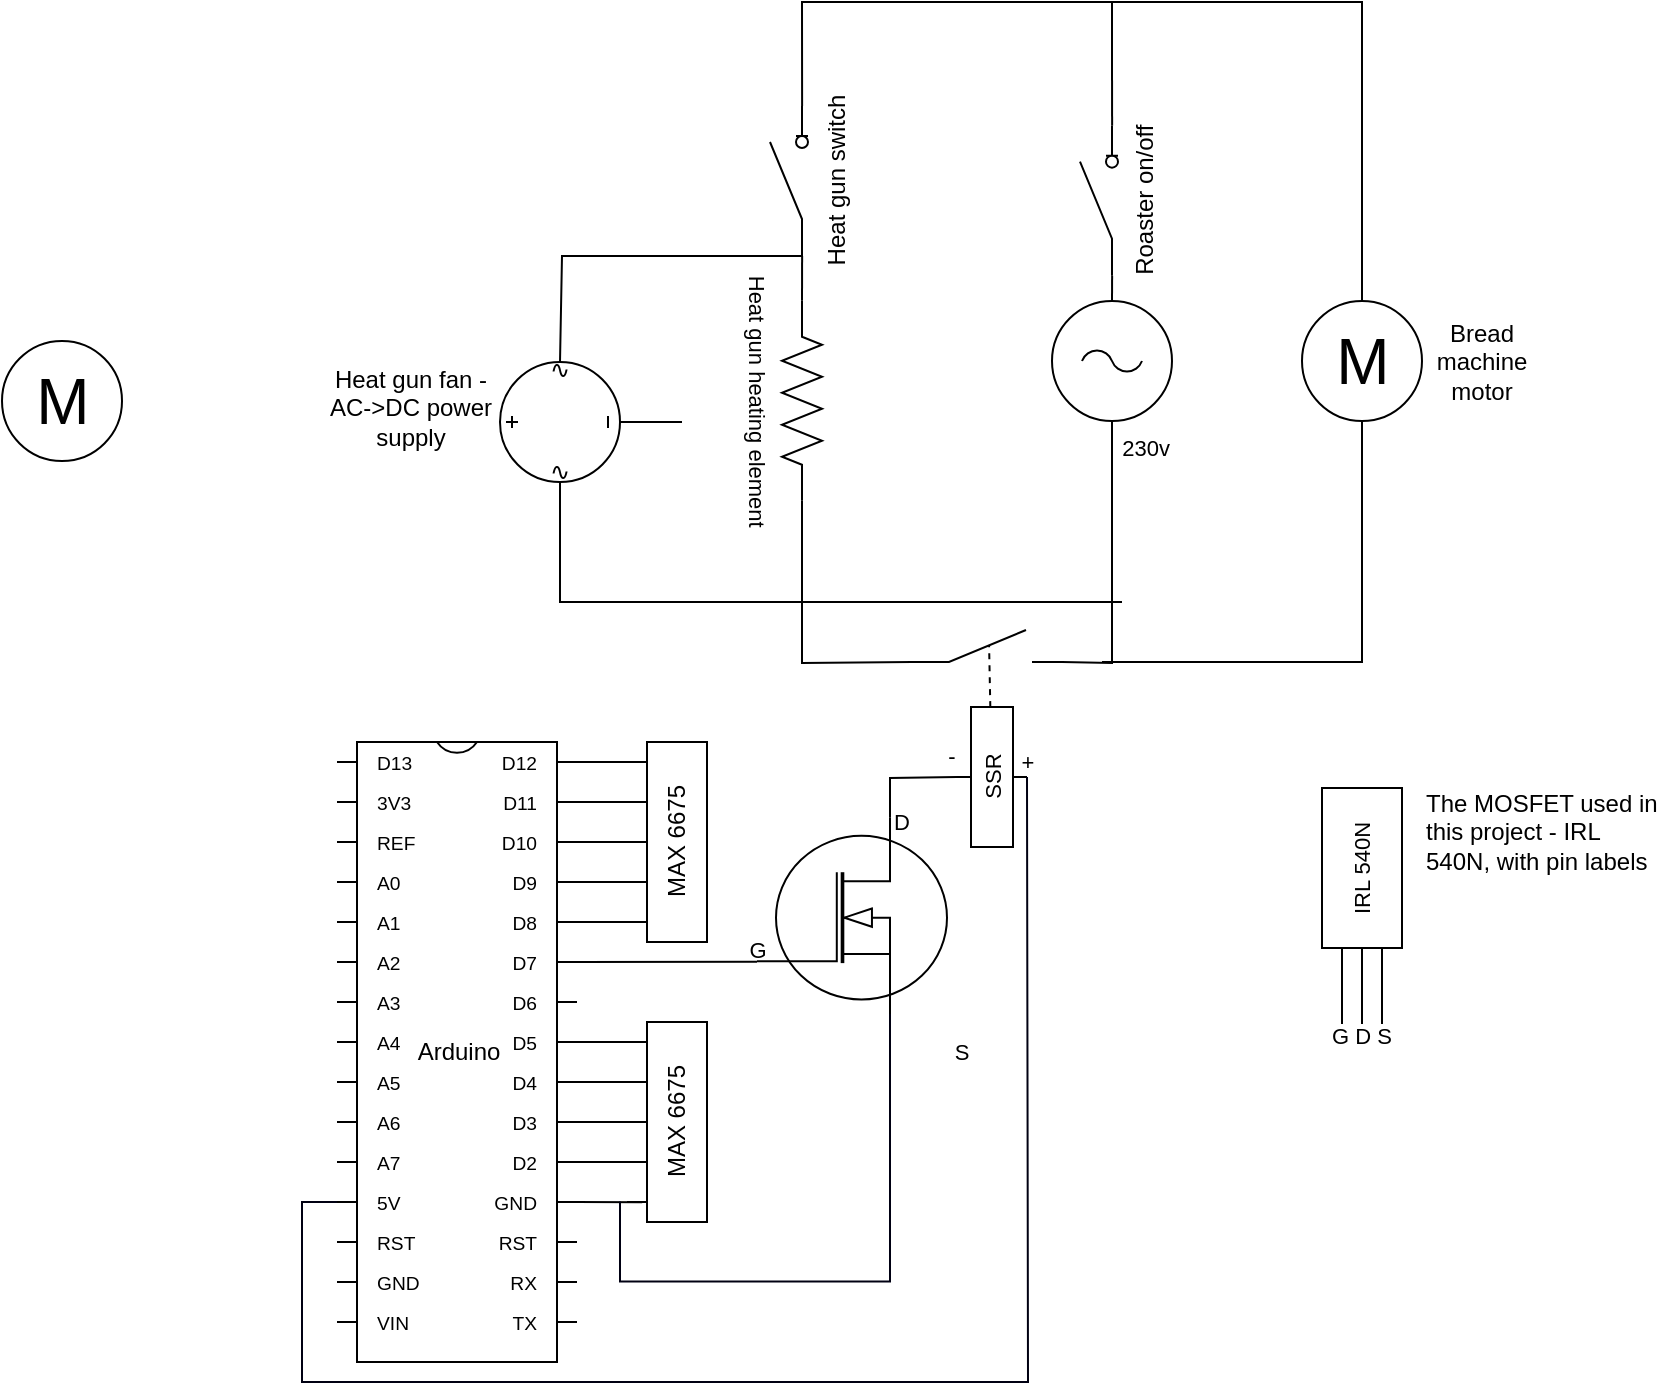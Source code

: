 <mxfile version="14.4.9" type="github">
  <diagram id="M0jLvkhvh299AZz5LMJN" name="Page-1">
    <mxGraphModel dx="1808" dy="1717" grid="1" gridSize="10" guides="1" tooltips="1" connect="1" arrows="1" fold="1" page="1" pageScale="1" pageWidth="826" pageHeight="1169" math="0" shadow="0">
      <root>
        <mxCell id="0" />
        <mxCell id="1" parent="0" />
        <mxCell id="_sq7ASWBBYEvkGENBaiG-1" value="Arduino" style="shadow=0;dashed=0;align=center;fillColor=#ffffff;html=1;strokeWidth=1;shape=mxgraph.electrical.logic_gates.dual_inline_ic;labelNames=D13,3V3,REF,A0,A1,A2,A3,A4,A5,A6,A7,5V,RST,GND,VIN,TX,RX,RST,GND,D2,D3,D4,D5,D6,D7,D8,D9,D10,D11,D12;pinSpacing=20;labelCount=30;pinLabelType=cust;" parent="1" vertex="1">
          <mxGeometry x="57.5" y="170" width="120" height="310" as="geometry" />
        </mxCell>
        <mxCell id="_sq7ASWBBYEvkGENBaiG-6" value="" style="verticalLabelPosition=bottom;shadow=0;dashed=0;align=center;fillColor=#ffffff;html=1;verticalAlign=top;strokeWidth=1;shape=mxgraph.electrical.mosfets1.n-channel_mosfet_1;" parent="1" vertex="1">
          <mxGeometry x="267.5" y="207.83" width="95" height="100" as="geometry" />
        </mxCell>
        <mxCell id="_sq7ASWBBYEvkGENBaiG-27" value="" style="endArrow=none;html=1;fontSize=11;exitX=1;exitY=0;exitDx=0;exitDy=230;exitPerimeter=0;rounded=0;entryX=-0.08;entryY=0.901;entryDx=0;entryDy=0;entryPerimeter=0;" parent="1" source="_sq7ASWBBYEvkGENBaiG-1" target="_sq7ASWBBYEvkGENBaiG-21" edge="1">
          <mxGeometry width="50" height="50" relative="1" as="geometry">
            <mxPoint x="57.5" y="550" as="sourcePoint" />
            <mxPoint x="360" y="390" as="targetPoint" />
          </mxGeometry>
        </mxCell>
        <mxCell id="_sq7ASWBBYEvkGENBaiG-20" value="" style="group;direction=west;flipH=0;flipV=0;" parent="1" vertex="1" connectable="0">
          <mxGeometry x="202.5" y="310" width="40" height="100" as="geometry" />
        </mxCell>
        <mxCell id="_sq7ASWBBYEvkGENBaiG-21" value="MAX 6675" style="rounded=0;whiteSpace=wrap;html=1;horizontal=0;align=center;" parent="_sq7ASWBBYEvkGENBaiG-20" vertex="1">
          <mxGeometry x="10" width="30" height="100" as="geometry" />
        </mxCell>
        <mxCell id="_sq7ASWBBYEvkGENBaiG-22" value="" style="endArrow=none;html=1;" parent="_sq7ASWBBYEvkGENBaiG-20" edge="1">
          <mxGeometry width="50" height="50" relative="1" as="geometry">
            <mxPoint y="90" as="sourcePoint" />
            <mxPoint x="10" y="90" as="targetPoint" />
          </mxGeometry>
        </mxCell>
        <mxCell id="_sq7ASWBBYEvkGENBaiG-23" value="" style="endArrow=none;html=1;" parent="_sq7ASWBBYEvkGENBaiG-20" edge="1">
          <mxGeometry width="50" height="50" relative="1" as="geometry">
            <mxPoint y="70" as="sourcePoint" />
            <mxPoint x="10" y="70" as="targetPoint" />
          </mxGeometry>
        </mxCell>
        <mxCell id="_sq7ASWBBYEvkGENBaiG-24" value="" style="endArrow=none;html=1;" parent="_sq7ASWBBYEvkGENBaiG-20" edge="1">
          <mxGeometry width="50" height="50" relative="1" as="geometry">
            <mxPoint y="50.0" as="sourcePoint" />
            <mxPoint x="10" y="50.0" as="targetPoint" />
          </mxGeometry>
        </mxCell>
        <mxCell id="_sq7ASWBBYEvkGENBaiG-25" value="" style="endArrow=none;html=1;" parent="_sq7ASWBBYEvkGENBaiG-20" edge="1">
          <mxGeometry width="50" height="50" relative="1" as="geometry">
            <mxPoint y="30.0" as="sourcePoint" />
            <mxPoint x="10" y="30.0" as="targetPoint" />
          </mxGeometry>
        </mxCell>
        <mxCell id="_sq7ASWBBYEvkGENBaiG-26" value="" style="endArrow=none;html=1;" parent="_sq7ASWBBYEvkGENBaiG-20" edge="1">
          <mxGeometry width="50" height="50" relative="1" as="geometry">
            <mxPoint y="10.0" as="sourcePoint" />
            <mxPoint x="10" y="10.0" as="targetPoint" />
          </mxGeometry>
        </mxCell>
        <mxCell id="_sq7ASWBBYEvkGENBaiG-76" value="" style="endArrow=none;html=1;strokeColor=#000000;fontSize=11;fontColor=#000000;exitX=1;exitY=0;exitDx=0;exitDy=70;exitPerimeter=0;" parent="_sq7ASWBBYEvkGENBaiG-20" edge="1">
          <mxGeometry width="50" height="50" relative="1" as="geometry">
            <mxPoint x="-32.5" y="70" as="sourcePoint" />
            <mxPoint y="70" as="targetPoint" />
          </mxGeometry>
        </mxCell>
        <mxCell id="_sq7ASWBBYEvkGENBaiG-19" value="" style="group" parent="1" vertex="1" connectable="0">
          <mxGeometry x="202.5" y="170" width="40" height="100" as="geometry" />
        </mxCell>
        <mxCell id="_sq7ASWBBYEvkGENBaiG-9" value="MAX 6675" style="rounded=0;whiteSpace=wrap;html=1;horizontal=0;align=center;" parent="_sq7ASWBBYEvkGENBaiG-19" vertex="1">
          <mxGeometry x="10" width="30" height="100" as="geometry" />
        </mxCell>
        <mxCell id="_sq7ASWBBYEvkGENBaiG-10" value="" style="endArrow=none;html=1;" parent="_sq7ASWBBYEvkGENBaiG-19" edge="1">
          <mxGeometry width="50" height="50" relative="1" as="geometry">
            <mxPoint y="90" as="sourcePoint" />
            <mxPoint x="10" y="90" as="targetPoint" />
          </mxGeometry>
        </mxCell>
        <mxCell id="_sq7ASWBBYEvkGENBaiG-12" value="" style="endArrow=none;html=1;" parent="_sq7ASWBBYEvkGENBaiG-19" edge="1">
          <mxGeometry width="50" height="50" relative="1" as="geometry">
            <mxPoint y="70" as="sourcePoint" />
            <mxPoint x="10" y="70" as="targetPoint" />
          </mxGeometry>
        </mxCell>
        <mxCell id="_sq7ASWBBYEvkGENBaiG-13" value="" style="endArrow=none;html=1;" parent="_sq7ASWBBYEvkGENBaiG-19" edge="1">
          <mxGeometry width="50" height="50" relative="1" as="geometry">
            <mxPoint y="50.0" as="sourcePoint" />
            <mxPoint x="10" y="50.0" as="targetPoint" />
          </mxGeometry>
        </mxCell>
        <mxCell id="_sq7ASWBBYEvkGENBaiG-14" value="" style="endArrow=none;html=1;" parent="_sq7ASWBBYEvkGENBaiG-19" edge="1">
          <mxGeometry width="50" height="50" relative="1" as="geometry">
            <mxPoint y="30.0" as="sourcePoint" />
            <mxPoint x="10" y="30.0" as="targetPoint" />
          </mxGeometry>
        </mxCell>
        <mxCell id="_sq7ASWBBYEvkGENBaiG-15" value="" style="endArrow=none;html=1;" parent="_sq7ASWBBYEvkGENBaiG-19" edge="1">
          <mxGeometry width="50" height="50" relative="1" as="geometry">
            <mxPoint y="10.0" as="sourcePoint" />
            <mxPoint x="10" y="10.0" as="targetPoint" />
          </mxGeometry>
        </mxCell>
        <mxCell id="_sq7ASWBBYEvkGENBaiG-33" value="" style="endArrow=none;html=1;fontSize=11;exitX=1;exitY=0;exitDx=0;exitDy=170;exitPerimeter=0;" parent="1" source="_sq7ASWBBYEvkGENBaiG-1" edge="1">
          <mxGeometry width="50" height="50" relative="1" as="geometry">
            <mxPoint x="27.5" y="560" as="sourcePoint" />
            <mxPoint x="207.5" y="340" as="targetPoint" />
          </mxGeometry>
        </mxCell>
        <mxCell id="_sq7ASWBBYEvkGENBaiG-35" value="" style="endArrow=none;html=1;fontSize=11;exitX=1;exitY=0;exitDx=0;exitDy=150;exitPerimeter=0;" parent="1" source="_sq7ASWBBYEvkGENBaiG-1" edge="1">
          <mxGeometry width="50" height="50" relative="1" as="geometry">
            <mxPoint x="27.5" y="630" as="sourcePoint" />
            <mxPoint x="207.5" y="320" as="targetPoint" />
          </mxGeometry>
        </mxCell>
        <mxCell id="nAN5A21IbzPLfW9n5xh4-4" style="edgeStyle=orthogonalEdgeStyle;rounded=0;orthogonalLoop=1;jettySize=auto;html=1;exitX=0.5;exitY=0;exitDx=0;exitDy=0;exitPerimeter=0;entryX=0;entryY=0.845;entryDx=0;entryDy=0;entryPerimeter=0;endArrow=none;endFill=0;" parent="1" source="_sq7ASWBBYEvkGENBaiG-37" target="nAN5A21IbzPLfW9n5xh4-1" edge="1">
          <mxGeometry relative="1" as="geometry" />
        </mxCell>
        <mxCell id="_sq7ASWBBYEvkGENBaiG-37" value="230v" style="pointerEvents=1;verticalLabelPosition=bottom;shadow=0;dashed=0;align=right;fillColor=#ffffff;html=1;verticalAlign=top;strokeWidth=1;shape=mxgraph.electrical.signal_sources.ac_source;fontSize=11;" parent="1" vertex="1">
          <mxGeometry x="415" y="-50.5" width="60" height="60" as="geometry" />
        </mxCell>
        <mxCell id="_sq7ASWBBYEvkGENBaiG-39" value="SSR&lt;br&gt;" style="pointerEvents=1;verticalLabelPosition=middle;shadow=0;dashed=0;align=center;fillColor=#ffffff;html=1;verticalAlign=middle;strokeWidth=1;shape=mxgraph.electrical.electro-mechanical.relay_coil;fontSize=11;horizontal=1;labelPosition=center;fontColor=#000000;rotation=-90;" parent="1" vertex="1">
          <mxGeometry x="350" y="170" width="70" height="35" as="geometry" />
        </mxCell>
        <mxCell id="_sq7ASWBBYEvkGENBaiG-41" value="" style="pointerEvents=1;verticalLabelPosition=bottom;shadow=0;dashed=0;align=center;fillColor=#ffffff;html=1;verticalAlign=top;strokeWidth=1;shape=mxgraph.electrical.electro-mechanical.make_contact;fontSize=11;" parent="1" vertex="1">
          <mxGeometry x="345" y="114" width="75" height="16" as="geometry" />
        </mxCell>
        <mxCell id="_sq7ASWBBYEvkGENBaiG-43" value="" style="endArrow=none;html=1;fontSize=11;exitX=1;exitY=0;exitDx=0;exitDy=10;exitPerimeter=0;" parent="1" source="_sq7ASWBBYEvkGENBaiG-1" edge="1">
          <mxGeometry width="50" height="50" relative="1" as="geometry">
            <mxPoint x="30" y="560" as="sourcePoint" />
            <mxPoint x="210" y="180" as="targetPoint" />
          </mxGeometry>
        </mxCell>
        <mxCell id="_sq7ASWBBYEvkGENBaiG-44" value="" style="endArrow=none;html=1;fontSize=11;exitX=1;exitY=0;exitDx=0;exitDy=30;exitPerimeter=0;" parent="1" source="_sq7ASWBBYEvkGENBaiG-1" edge="1">
          <mxGeometry width="50" height="50" relative="1" as="geometry">
            <mxPoint x="100" y="670" as="sourcePoint" />
            <mxPoint x="210" y="200" as="targetPoint" />
          </mxGeometry>
        </mxCell>
        <mxCell id="_sq7ASWBBYEvkGENBaiG-45" value="" style="endArrow=none;html=1;fontSize=11;exitX=1;exitY=0;exitDx=0;exitDy=50;exitPerimeter=0;" parent="1" source="_sq7ASWBBYEvkGENBaiG-1" edge="1">
          <mxGeometry width="50" height="50" relative="1" as="geometry">
            <mxPoint x="190" y="610" as="sourcePoint" />
            <mxPoint x="210" y="220" as="targetPoint" />
          </mxGeometry>
        </mxCell>
        <mxCell id="_sq7ASWBBYEvkGENBaiG-46" value="" style="endArrow=none;html=1;fontSize=11;entryX=0.5;entryY=0;entryDx=0;entryDy=0;entryPerimeter=0;exitX=0.7;exitY=0;exitDx=0;exitDy=0;exitPerimeter=0;rounded=0;" parent="1" source="_sq7ASWBBYEvkGENBaiG-6" target="_sq7ASWBBYEvkGENBaiG-39" edge="1">
          <mxGeometry width="50" height="50" relative="1" as="geometry">
            <mxPoint x="30" y="560" as="sourcePoint" />
            <mxPoint x="80" y="510" as="targetPoint" />
            <Array as="points">
              <mxPoint x="334" y="188" />
            </Array>
          </mxGeometry>
        </mxCell>
        <mxCell id="_sq7ASWBBYEvkGENBaiG-51" value="" style="endArrow=none;html=1;fontSize=11;fontColor=#000000;entryX=0;entryY=0.72;entryDx=0;entryDy=0;entryPerimeter=0;exitX=1;exitY=0;exitDx=0;exitDy=110;exitPerimeter=0;" parent="1" source="_sq7ASWBBYEvkGENBaiG-1" target="_sq7ASWBBYEvkGENBaiG-6" edge="1">
          <mxGeometry width="50" height="50" relative="1" as="geometry">
            <mxPoint x="30" y="630" as="sourcePoint" />
            <mxPoint x="80" y="580" as="targetPoint" />
          </mxGeometry>
        </mxCell>
        <mxCell id="_sq7ASWBBYEvkGENBaiG-56" value="&lt;font color=&quot;#000000&quot;&gt;Heat gun heating element&lt;/font&gt;" style="pointerEvents=1;verticalLabelPosition=bottom;shadow=0;dashed=0;align=center;fillColor=#ffffff;html=1;verticalAlign=top;strokeWidth=1;shape=mxgraph.electrical.resistors.resistor_2;fontSize=11;fontColor=#FF0000;rotation=90;" parent="1" vertex="1">
          <mxGeometry x="240" y="-10.643" width="100" height="20" as="geometry" />
        </mxCell>
        <mxCell id="_sq7ASWBBYEvkGENBaiG-57" value="" style="endArrow=none;html=1;strokeColor=#000000;fontSize=11;fontColor=#FF0000;entryX=0.5;entryY=1;entryDx=0;entryDy=0;entryPerimeter=0;exitX=1;exitY=1;exitDx=0;exitDy=0;exitPerimeter=0;rounded=0;" parent="1" source="_sq7ASWBBYEvkGENBaiG-41" target="_sq7ASWBBYEvkGENBaiG-37" edge="1">
          <mxGeometry width="50" height="50" relative="1" as="geometry">
            <mxPoint x="-30" y="559.5" as="sourcePoint" />
            <mxPoint x="20" y="509.5" as="targetPoint" />
            <Array as="points">
              <mxPoint x="445" y="130.5" />
            </Array>
          </mxGeometry>
        </mxCell>
        <mxCell id="_sq7ASWBBYEvkGENBaiG-58" value="" style="endArrow=none;html=1;strokeColor=#000000;fontSize=11;fontColor=#FF0000;rounded=0;exitX=1;exitY=0.845;exitDx=0;exitDy=0;exitPerimeter=0;" parent="1" source="nAN5A21IbzPLfW9n5xh4-6" edge="1">
          <mxGeometry width="50" height="50" relative="1" as="geometry">
            <mxPoint x="290" y="-150" as="sourcePoint" />
            <mxPoint x="445" y="-167.5" as="targetPoint" />
            <Array as="points">
              <mxPoint x="290" y="-200" />
              <mxPoint x="445" y="-200" />
            </Array>
          </mxGeometry>
        </mxCell>
        <mxCell id="_sq7ASWBBYEvkGENBaiG-59" value="" style="endArrow=none;html=1;strokeColor=#000000;fontSize=11;fontColor=#FF0000;entryX=1;entryY=0.5;entryDx=0;entryDy=0;entryPerimeter=0;exitX=0;exitY=1;exitDx=0;exitDy=0;exitPerimeter=0;rounded=0;" parent="1" source="_sq7ASWBBYEvkGENBaiG-41" target="_sq7ASWBBYEvkGENBaiG-56" edge="1">
          <mxGeometry width="50" height="50" relative="1" as="geometry">
            <mxPoint x="-30" y="559.5" as="sourcePoint" />
            <mxPoint x="20" y="509.5" as="targetPoint" />
            <Array as="points">
              <mxPoint x="290" y="130.5" />
            </Array>
          </mxGeometry>
        </mxCell>
        <mxCell id="_sq7ASWBBYEvkGENBaiG-61" value="" style="endArrow=none;dashed=1;html=1;strokeColor=#000000;fontSize=11;fontColor=#FF0000;entryX=0.514;entryY=0.482;entryDx=0;entryDy=0;entryPerimeter=0;exitX=0.999;exitY=0.476;exitDx=0;exitDy=0;exitPerimeter=0;" parent="1" source="_sq7ASWBBYEvkGENBaiG-39" target="_sq7ASWBBYEvkGENBaiG-41" edge="1">
          <mxGeometry width="50" height="50" relative="1" as="geometry">
            <mxPoint x="190" y="130" as="sourcePoint" />
            <mxPoint x="240" y="80" as="targetPoint" />
          </mxGeometry>
        </mxCell>
        <mxCell id="_sq7ASWBBYEvkGENBaiG-62" value="" style="endArrow=none;html=1;fontSize=11;fontColor=#FF0000;entryX=0.5;entryY=1;entryDx=0;entryDy=0;entryPerimeter=0;rounded=0;strokeColor=#000012;exitX=0;exitY=0;exitDx=0;exitDy=230;exitPerimeter=0;" parent="1" target="_sq7ASWBBYEvkGENBaiG-39" edge="1" source="_sq7ASWBBYEvkGENBaiG-1">
          <mxGeometry width="50" height="50" relative="1" as="geometry">
            <mxPoint x="40" y="440" as="sourcePoint" />
            <mxPoint x="80" y="510" as="targetPoint" />
            <Array as="points">
              <mxPoint x="40" y="400" />
              <mxPoint x="40" y="490" />
              <mxPoint x="403" y="490" />
            </Array>
          </mxGeometry>
        </mxCell>
        <mxCell id="_sq7ASWBBYEvkGENBaiG-63" value="+" style="text;html=1;strokeColor=none;fillColor=none;align=center;verticalAlign=middle;whiteSpace=wrap;rounded=0;fontSize=11;fontColor=#000000;" parent="1" vertex="1">
          <mxGeometry x="382.5" y="170" width="40" height="20" as="geometry" />
        </mxCell>
        <mxCell id="_sq7ASWBBYEvkGENBaiG-64" value="&lt;font color=&quot;#000000&quot;&gt;IRL 540N&lt;/font&gt;" style="rounded=0;whiteSpace=wrap;html=1;fontSize=11;fontColor=#FF0000;align=center;horizontal=0;flipH=0;flipV=0;direction=west;" parent="1" vertex="1">
          <mxGeometry x="550" y="193" width="40" height="80" as="geometry" />
        </mxCell>
        <mxCell id="_sq7ASWBBYEvkGENBaiG-65" value="" style="endArrow=none;html=1;strokeColor=#000000;fontSize=11;fontColor=#FF0000;entryX=0.75;entryY=0;entryDx=0;entryDy=0;" parent="1" target="_sq7ASWBBYEvkGENBaiG-64" edge="1">
          <mxGeometry width="50" height="50" relative="1" as="geometry">
            <mxPoint x="560" y="311" as="sourcePoint" />
            <mxPoint x="575" y="301" as="targetPoint" />
          </mxGeometry>
        </mxCell>
        <mxCell id="_sq7ASWBBYEvkGENBaiG-66" value="" style="endArrow=none;html=1;strokeColor=#000000;fontSize=11;fontColor=#FF0000;entryX=0.5;entryY=0;entryDx=0;entryDy=0;" parent="1" target="_sq7ASWBBYEvkGENBaiG-64" edge="1">
          <mxGeometry width="50" height="50" relative="1" as="geometry">
            <mxPoint x="570" y="311" as="sourcePoint" />
            <mxPoint x="569.5" y="281" as="targetPoint" />
          </mxGeometry>
        </mxCell>
        <mxCell id="_sq7ASWBBYEvkGENBaiG-67" value="" style="endArrow=none;html=1;strokeColor=#000000;fontSize=11;fontColor=#FF0000;entryX=0.25;entryY=0;entryDx=0;entryDy=0;" parent="1" target="_sq7ASWBBYEvkGENBaiG-64" edge="1">
          <mxGeometry width="50" height="50" relative="1" as="geometry">
            <mxPoint x="580" y="311" as="sourcePoint" />
            <mxPoint x="580" y="293" as="targetPoint" />
          </mxGeometry>
        </mxCell>
        <mxCell id="_sq7ASWBBYEvkGENBaiG-68" value="S" style="text;html=1;strokeColor=none;fillColor=none;align=center;verticalAlign=middle;whiteSpace=wrap;rounded=0;fontSize=11;fontColor=#000000;" parent="1" vertex="1">
          <mxGeometry x="350" y="315.003" width="40" height="20" as="geometry" />
        </mxCell>
        <mxCell id="_sq7ASWBBYEvkGENBaiG-69" value="G D S" style="text;html=1;strokeColor=none;fillColor=none;align=center;verticalAlign=middle;whiteSpace=wrap;rounded=0;fontSize=11;fontColor=#000000;" parent="1" vertex="1">
          <mxGeometry x="550" y="306.833" width="40" height="20" as="geometry" />
        </mxCell>
        <mxCell id="_sq7ASWBBYEvkGENBaiG-70" value="G" style="text;html=1;strokeColor=none;fillColor=none;align=center;verticalAlign=middle;whiteSpace=wrap;rounded=0;fontSize=11;fontColor=#000000;" parent="1" vertex="1">
          <mxGeometry x="247.5" y="264" width="40" height="20" as="geometry" />
        </mxCell>
        <mxCell id="_sq7ASWBBYEvkGENBaiG-71" value="D" style="text;html=1;strokeColor=none;fillColor=none;align=center;verticalAlign=middle;whiteSpace=wrap;rounded=0;fontSize=11;fontColor=#000000;" parent="1" vertex="1">
          <mxGeometry x="320" y="200" width="40" height="20" as="geometry" />
        </mxCell>
        <mxCell id="_sq7ASWBBYEvkGENBaiG-72" value="-" style="text;html=1;strokeColor=none;fillColor=none;align=center;verticalAlign=middle;whiteSpace=wrap;rounded=0;fontSize=11;fontColor=#000000;" parent="1" vertex="1">
          <mxGeometry x="345" y="167.333" width="40" height="20" as="geometry" />
        </mxCell>
        <mxCell id="_sq7ASWBBYEvkGENBaiG-73" value="" style="endArrow=none;html=1;strokeColor=#000000;fontSize=11;fontColor=#000000;exitX=1;exitY=0;exitDx=0;exitDy=70;exitPerimeter=0;" parent="1" source="_sq7ASWBBYEvkGENBaiG-1" edge="1">
          <mxGeometry width="50" height="50" relative="1" as="geometry">
            <mxPoint x="177.5" y="241" as="sourcePoint" />
            <mxPoint x="210" y="240" as="targetPoint" />
          </mxGeometry>
        </mxCell>
        <mxCell id="_sq7ASWBBYEvkGENBaiG-74" value="" style="endArrow=none;html=1;strokeColor=#000000;fontSize=11;fontColor=#000000;exitX=1;exitY=0;exitDx=0;exitDy=70;exitPerimeter=0;" parent="1" edge="1">
          <mxGeometry width="50" height="50" relative="1" as="geometry">
            <mxPoint x="174.5" y="260" as="sourcePoint" />
            <mxPoint x="207" y="260" as="targetPoint" />
          </mxGeometry>
        </mxCell>
        <mxCell id="_sq7ASWBBYEvkGENBaiG-75" value="" style="endArrow=none;html=1;strokeColor=#000000;fontSize=11;fontColor=#000000;exitX=1;exitY=0;exitDx=0;exitDy=70;exitPerimeter=0;" parent="1" edge="1">
          <mxGeometry width="50" height="50" relative="1" as="geometry">
            <mxPoint x="170" y="360" as="sourcePoint" />
            <mxPoint x="202.5" y="360" as="targetPoint" />
          </mxGeometry>
        </mxCell>
        <mxCell id="nAN5A21IbzPLfW9n5xh4-5" style="edgeStyle=orthogonalEdgeStyle;rounded=0;orthogonalLoop=1;jettySize=auto;html=1;exitX=1;exitY=0.845;exitDx=0;exitDy=0;exitPerimeter=0;endArrow=none;endFill=0;" parent="1" source="nAN5A21IbzPLfW9n5xh4-1" edge="1">
          <mxGeometry relative="1" as="geometry">
            <mxPoint x="445" y="-170" as="targetPoint" />
          </mxGeometry>
        </mxCell>
        <mxCell id="nAN5A21IbzPLfW9n5xh4-1" value="Roaster on/off" style="pointerEvents=1;verticalLabelPosition=bottom;shadow=0;dashed=0;align=center;fillColor=#ffffff;html=1;verticalAlign=top;strokeWidth=1;shape=mxgraph.electrical.electro-mechanical.switch_disconnector;rotation=-90;" parent="1" vertex="1">
          <mxGeometry x="401" y="-110.173" width="75" height="19" as="geometry" />
        </mxCell>
        <mxCell id="nAN5A21IbzPLfW9n5xh4-3" value="M" style="verticalLabelPosition=middle;shadow=0;dashed=0;align=center;fillColor=#ffffff;html=1;verticalAlign=middle;strokeWidth=1;shape=ellipse;fontSize=32;fontColor=#000000;perimeter=ellipsePerimeter;" parent="1" vertex="1">
          <mxGeometry x="540" y="-50.5" width="60" height="60" as="geometry" />
        </mxCell>
        <mxCell id="nAN5A21IbzPLfW9n5xh4-6" value="Heat gun switch" style="pointerEvents=1;verticalLabelPosition=bottom;shadow=0;dashed=0;align=center;fillColor=#ffffff;html=1;verticalAlign=top;strokeWidth=1;shape=mxgraph.electrical.electro-mechanical.switch_disconnector;rotation=-90;" parent="1" vertex="1">
          <mxGeometry x="246" y="-120" width="75" height="19" as="geometry" />
        </mxCell>
        <mxCell id="nAN5A21IbzPLfW9n5xh4-7" value="" style="endArrow=none;html=1;rounded=0;entryX=0.5;entryY=0;entryDx=0;entryDy=0;" parent="1" target="nAN5A21IbzPLfW9n5xh4-3" edge="1">
          <mxGeometry width="50" height="50" relative="1" as="geometry">
            <mxPoint x="445" y="-200" as="sourcePoint" />
            <mxPoint x="600" y="-200" as="targetPoint" />
            <Array as="points">
              <mxPoint x="570" y="-200" />
            </Array>
          </mxGeometry>
        </mxCell>
        <mxCell id="nAN5A21IbzPLfW9n5xh4-9" value="Bread machine motor" style="text;html=1;strokeColor=none;fillColor=none;align=center;verticalAlign=middle;whiteSpace=wrap;rounded=0;" parent="1" vertex="1">
          <mxGeometry x="610" y="-30.5" width="40" height="20" as="geometry" />
        </mxCell>
        <mxCell id="nAN5A21IbzPLfW9n5xh4-10" value="" style="endArrow=none;html=1;entryX=0.5;entryY=1;entryDx=0;entryDy=0;rounded=0;" parent="1" edge="1">
          <mxGeometry width="50" height="50" relative="1" as="geometry">
            <mxPoint x="440" y="130" as="sourcePoint" />
            <mxPoint x="570" y="9.5" as="targetPoint" />
            <Array as="points">
              <mxPoint x="570" y="130" />
            </Array>
          </mxGeometry>
        </mxCell>
        <mxCell id="nAN5A21IbzPLfW9n5xh4-12" value="The MOSFET used in this project - IRL 540N, with pin labels" style="text;html=1;strokeColor=none;fillColor=none;align=left;verticalAlign=middle;whiteSpace=wrap;rounded=0;" parent="1" vertex="1">
          <mxGeometry x="600" y="190" width="120" height="50" as="geometry" />
        </mxCell>
        <mxCell id="nAN5A21IbzPLfW9n5xh4-17" style="edgeStyle=orthogonalEdgeStyle;rounded=0;orthogonalLoop=1;jettySize=auto;html=1;exitX=0.5;exitY=1;exitDx=0;exitDy=0;endArrow=none;endFill=0;" parent="1" edge="1">
          <mxGeometry relative="1" as="geometry">
            <mxPoint x="450" y="100" as="targetPoint" />
            <Array as="points">
              <mxPoint x="169" y="100" />
            </Array>
            <mxPoint x="169.004" y="40" as="sourcePoint" />
          </mxGeometry>
        </mxCell>
        <mxCell id="nAN5A21IbzPLfW9n5xh4-14" value="" style="endArrow=none;html=1;entryX=0;entryY=0.845;entryDx=0;entryDy=0;entryPerimeter=0;exitX=0;exitY=0.5;exitDx=0;exitDy=0;exitPerimeter=0;" parent="1" source="_sq7ASWBBYEvkGENBaiG-56" target="nAN5A21IbzPLfW9n5xh4-6" edge="1">
          <mxGeometry width="50" height="50" relative="1" as="geometry">
            <mxPoint x="200" y="-30" as="sourcePoint" />
            <mxPoint x="250" y="-80" as="targetPoint" />
          </mxGeometry>
        </mxCell>
        <mxCell id="nAN5A21IbzPLfW9n5xh4-15" value="" style="endArrow=none;html=1;entryX=0;entryY=0.845;entryDx=0;entryDy=0;entryPerimeter=0;exitX=0.5;exitY=0;exitDx=0;exitDy=0;rounded=0;" parent="1" target="nAN5A21IbzPLfW9n5xh4-6" edge="1">
          <mxGeometry width="50" height="50" relative="1" as="geometry">
            <mxPoint x="169.004" y="-20" as="sourcePoint" />
            <mxPoint x="160" y="-50" as="targetPoint" />
            <Array as="points">
              <mxPoint x="170" y="-73" />
            </Array>
          </mxGeometry>
        </mxCell>
        <mxCell id="nAN5A21IbzPLfW9n5xh4-16" value="&lt;div&gt;Heat gun fan - AC-&amp;gt;DC power supply&lt;/div&gt;&lt;div&gt;&lt;br&gt;&lt;/div&gt;" style="text;html=1;strokeColor=none;fillColor=none;align=center;verticalAlign=middle;whiteSpace=wrap;rounded=0;" parent="1" vertex="1">
          <mxGeometry x="50" width="89" height="20" as="geometry" />
        </mxCell>
        <mxCell id="pr_GDH103f8CnxgdNxIO-3" value="M" style="verticalLabelPosition=middle;shadow=0;dashed=0;align=center;fillColor=#ffffff;html=1;verticalAlign=middle;strokeWidth=1;shape=ellipse;fontSize=32;fontColor=#000000;perimeter=ellipsePerimeter;" vertex="1" parent="1">
          <mxGeometry x="-109.996" y="-30.5" width="60" height="60" as="geometry" />
        </mxCell>
        <mxCell id="pr_GDH103f8CnxgdNxIO-10" value="" style="group" vertex="1" connectable="0" parent="1">
          <mxGeometry x="139" y="-20.64" width="60" height="60.64" as="geometry" />
        </mxCell>
        <mxCell id="pr_GDH103f8CnxgdNxIO-2" value="" style="pointerEvents=1;verticalLabelPosition=bottom;shadow=0;dashed=0;align=center;html=1;verticalAlign=top;shape=mxgraph.electrical.signal_sources.dc_source_3_v2;rotation=-90;" vertex="1" parent="pr_GDH103f8CnxgdNxIO-10">
          <mxGeometry y="0.64" width="60" height="60" as="geometry" />
        </mxCell>
        <mxCell id="pr_GDH103f8CnxgdNxIO-7" value="∿" style="text;html=1;strokeColor=none;fillColor=none;align=center;verticalAlign=middle;whiteSpace=wrap;rounded=0;" vertex="1" parent="pr_GDH103f8CnxgdNxIO-10">
          <mxGeometry x="25" width="10" height="10" as="geometry" />
        </mxCell>
        <mxCell id="pr_GDH103f8CnxgdNxIO-8" value="∿" style="text;html=1;strokeColor=none;fillColor=none;align=center;verticalAlign=middle;whiteSpace=wrap;rounded=0;" vertex="1" parent="pr_GDH103f8CnxgdNxIO-10">
          <mxGeometry x="25" y="50.64" width="10" height="10" as="geometry" />
        </mxCell>
        <mxCell id="pr_GDH103f8CnxgdNxIO-11" value="" style="endArrow=none;html=1;entryX=0.5;entryY=1;entryDx=0;entryDy=0;" edge="1" parent="1" target="pr_GDH103f8CnxgdNxIO-2">
          <mxGeometry width="50" height="50" relative="1" as="geometry">
            <mxPoint x="230" y="10" as="sourcePoint" />
            <mxPoint x="80" y="40" as="targetPoint" />
          </mxGeometry>
        </mxCell>
        <mxCell id="pr_GDH103f8CnxgdNxIO-12" value="" style="endArrow=none;html=1;strokeColor=#000012;rounded=0;" edge="1" parent="1">
          <mxGeometry width="50" height="50" relative="1" as="geometry">
            <mxPoint x="334" y="306" as="sourcePoint" />
            <mxPoint x="199" y="399.77" as="targetPoint" />
            <Array as="points">
              <mxPoint x="334" y="439.77" />
              <mxPoint x="199" y="439.77" />
            </Array>
          </mxGeometry>
        </mxCell>
      </root>
    </mxGraphModel>
  </diagram>
</mxfile>
